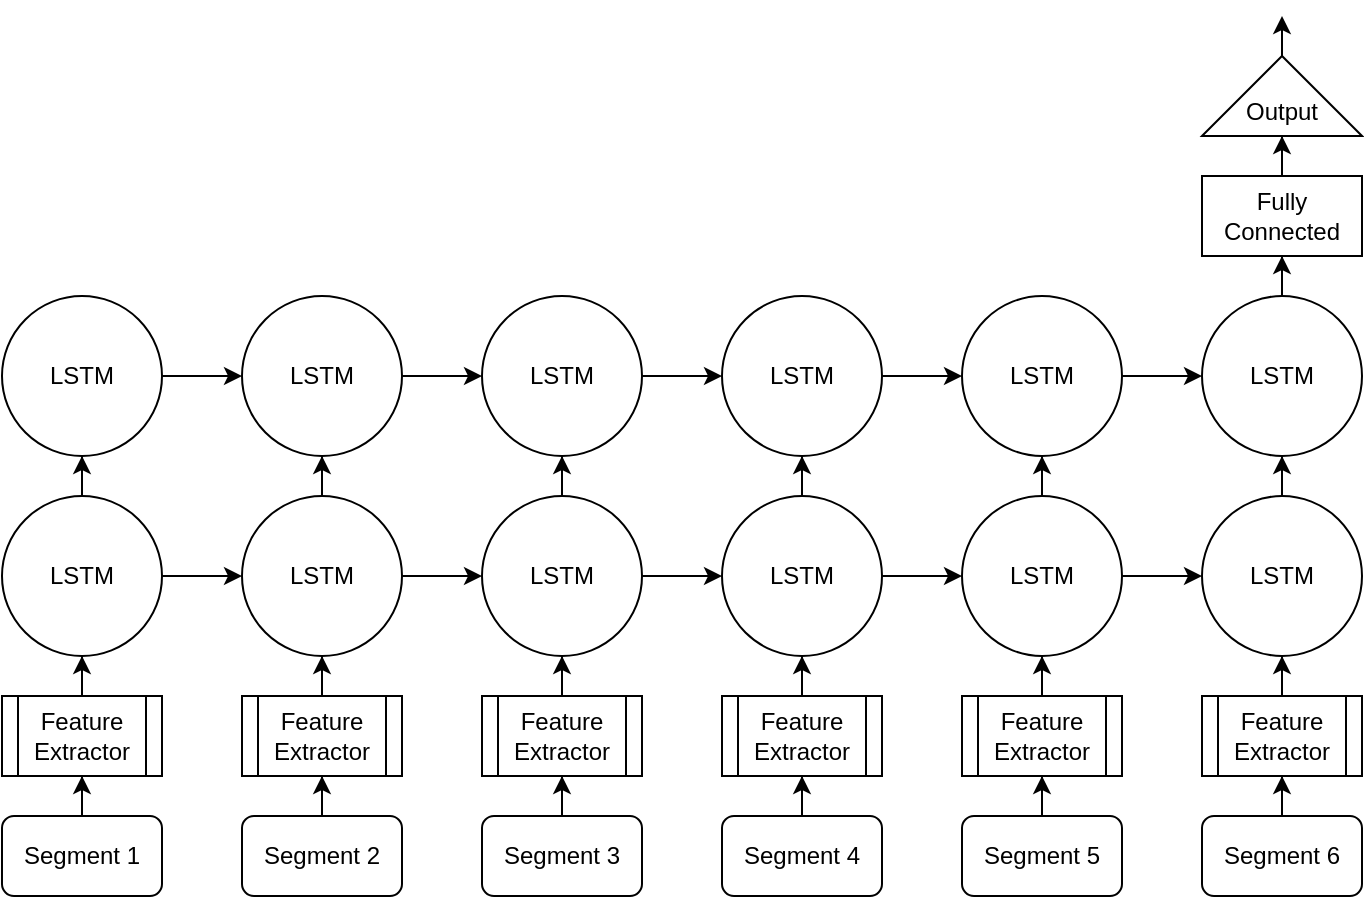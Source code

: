 <mxfile version="13.6.5" type="device"><diagram id="08vCkon5hYv65G0pEPUH" name="Page-1"><mxGraphModel dx="1422" dy="695" grid="1" gridSize="10" guides="1" tooltips="1" connect="1" arrows="1" fold="1" page="1" pageScale="1" pageWidth="850" pageHeight="1100" math="0" shadow="0"><root><mxCell id="0"/><mxCell id="1" parent="0"/><mxCell id="gcjgv40nCe_1tW4GJf-y-10" style="edgeStyle=orthogonalEdgeStyle;rounded=0;orthogonalLoop=1;jettySize=auto;html=1;strokeColor=#000000;" parent="1" source="yo3lCTCQwIQIwDGwGREe-1" target="gcjgv40nCe_1tW4GJf-y-9" edge="1"><mxGeometry relative="1" as="geometry"/></mxCell><mxCell id="yo3lCTCQwIQIwDGwGREe-1" value="Segment&amp;nbsp;1" style="rounded=1;whiteSpace=wrap;html=1;" parent="1" vertex="1"><mxGeometry x="40" y="420" width="80" height="40" as="geometry"/></mxCell><mxCell id="yo3lCTCQwIQIwDGwGREe-78" style="edgeStyle=orthogonalEdgeStyle;rounded=0;orthogonalLoop=1;jettySize=auto;html=1;" parent="1" source="yo3lCTCQwIQIwDGwGREe-11" target="yo3lCTCQwIQIwDGwGREe-36" edge="1"><mxGeometry relative="1" as="geometry"/></mxCell><mxCell id="gcjgv40nCe_1tW4GJf-y-3" style="edgeStyle=orthogonalEdgeStyle;rounded=0;orthogonalLoop=1;jettySize=auto;html=1;strokeColor=#000000;" parent="1" source="yo3lCTCQwIQIwDGwGREe-11" target="yo3lCTCQwIQIwDGwGREe-25" edge="1"><mxGeometry relative="1" as="geometry"/></mxCell><mxCell id="yo3lCTCQwIQIwDGwGREe-11" value="LSTM" style="ellipse;whiteSpace=wrap;html=1;aspect=fixed;" parent="1" vertex="1"><mxGeometry x="40" y="260" width="80" height="80" as="geometry"/></mxCell><mxCell id="yo3lCTCQwIQIwDGwGREe-83" style="edgeStyle=orthogonalEdgeStyle;rounded=0;orthogonalLoop=1;jettySize=auto;html=1;" parent="1" source="yo3lCTCQwIQIwDGwGREe-25" target="yo3lCTCQwIQIwDGwGREe-41" edge="1"><mxGeometry relative="1" as="geometry"/></mxCell><mxCell id="yo3lCTCQwIQIwDGwGREe-25" value="LSTM" style="ellipse;whiteSpace=wrap;html=1;aspect=fixed;" parent="1" vertex="1"><mxGeometry x="40" y="160" width="80" height="80" as="geometry"/></mxCell><mxCell id="gcjgv40nCe_1tW4GJf-y-17" style="edgeStyle=orthogonalEdgeStyle;rounded=0;orthogonalLoop=1;jettySize=auto;html=1;strokeColor=#000000;" parent="1" source="yo3lCTCQwIQIwDGwGREe-34" target="gcjgv40nCe_1tW4GJf-y-12" edge="1"><mxGeometry relative="1" as="geometry"/></mxCell><mxCell id="yo3lCTCQwIQIwDGwGREe-34" value="Segment&amp;nbsp;2" style="rounded=1;whiteSpace=wrap;html=1;" parent="1" vertex="1"><mxGeometry x="160" y="420" width="80" height="40" as="geometry"/></mxCell><mxCell id="yo3lCTCQwIQIwDGwGREe-79" style="edgeStyle=orthogonalEdgeStyle;rounded=0;orthogonalLoop=1;jettySize=auto;html=1;" parent="1" source="yo3lCTCQwIQIwDGwGREe-36" target="yo3lCTCQwIQIwDGwGREe-45" edge="1"><mxGeometry relative="1" as="geometry"/></mxCell><mxCell id="gcjgv40nCe_1tW4GJf-y-4" style="edgeStyle=orthogonalEdgeStyle;rounded=0;orthogonalLoop=1;jettySize=auto;html=1;strokeColor=#000000;" parent="1" source="yo3lCTCQwIQIwDGwGREe-36" target="yo3lCTCQwIQIwDGwGREe-41" edge="1"><mxGeometry relative="1" as="geometry"/></mxCell><mxCell id="yo3lCTCQwIQIwDGwGREe-36" value="LSTM" style="ellipse;whiteSpace=wrap;html=1;aspect=fixed;" parent="1" vertex="1"><mxGeometry x="160" y="260" width="80" height="80" as="geometry"/></mxCell><mxCell id="yo3lCTCQwIQIwDGwGREe-84" style="edgeStyle=orthogonalEdgeStyle;rounded=0;orthogonalLoop=1;jettySize=auto;html=1;" parent="1" source="yo3lCTCQwIQIwDGwGREe-41" target="yo3lCTCQwIQIwDGwGREe-50" edge="1"><mxGeometry relative="1" as="geometry"/></mxCell><mxCell id="yo3lCTCQwIQIwDGwGREe-41" value="LSTM" style="ellipse;whiteSpace=wrap;html=1;aspect=fixed;" parent="1" vertex="1"><mxGeometry x="160" y="160" width="80" height="80" as="geometry"/></mxCell><mxCell id="gcjgv40nCe_1tW4GJf-y-20" style="edgeStyle=orthogonalEdgeStyle;rounded=0;orthogonalLoop=1;jettySize=auto;html=1;strokeColor=#000000;" parent="1" source="yo3lCTCQwIQIwDGwGREe-43" target="gcjgv40nCe_1tW4GJf-y-13" edge="1"><mxGeometry relative="1" as="geometry"/></mxCell><mxCell id="yo3lCTCQwIQIwDGwGREe-43" value="Segment&amp;nbsp;3" style="rounded=1;whiteSpace=wrap;html=1;" parent="1" vertex="1"><mxGeometry x="280" y="420" width="80" height="40" as="geometry"/></mxCell><mxCell id="yo3lCTCQwIQIwDGwGREe-80" style="edgeStyle=orthogonalEdgeStyle;rounded=0;orthogonalLoop=1;jettySize=auto;html=1;" parent="1" source="yo3lCTCQwIQIwDGwGREe-45" target="yo3lCTCQwIQIwDGwGREe-54" edge="1"><mxGeometry relative="1" as="geometry"/></mxCell><mxCell id="gcjgv40nCe_1tW4GJf-y-5" style="edgeStyle=orthogonalEdgeStyle;rounded=0;orthogonalLoop=1;jettySize=auto;html=1;strokeColor=#000000;" parent="1" source="yo3lCTCQwIQIwDGwGREe-45" target="yo3lCTCQwIQIwDGwGREe-50" edge="1"><mxGeometry relative="1" as="geometry"/></mxCell><mxCell id="yo3lCTCQwIQIwDGwGREe-45" value="LSTM" style="ellipse;whiteSpace=wrap;html=1;aspect=fixed;" parent="1" vertex="1"><mxGeometry x="280" y="260" width="80" height="80" as="geometry"/></mxCell><mxCell id="yo3lCTCQwIQIwDGwGREe-85" style="edgeStyle=orthogonalEdgeStyle;rounded=0;orthogonalLoop=1;jettySize=auto;html=1;" parent="1" source="yo3lCTCQwIQIwDGwGREe-50" target="yo3lCTCQwIQIwDGwGREe-59" edge="1"><mxGeometry relative="1" as="geometry"/></mxCell><mxCell id="yo3lCTCQwIQIwDGwGREe-50" value="LSTM" style="ellipse;whiteSpace=wrap;html=1;aspect=fixed;" parent="1" vertex="1"><mxGeometry x="280" y="160" width="80" height="80" as="geometry"/></mxCell><mxCell id="gcjgv40nCe_1tW4GJf-y-22" style="edgeStyle=orthogonalEdgeStyle;rounded=0;orthogonalLoop=1;jettySize=auto;html=1;strokeColor=#000000;" parent="1" source="yo3lCTCQwIQIwDGwGREe-52" target="gcjgv40nCe_1tW4GJf-y-14" edge="1"><mxGeometry relative="1" as="geometry"/></mxCell><mxCell id="yo3lCTCQwIQIwDGwGREe-52" value="Segment&amp;nbsp;4" style="rounded=1;whiteSpace=wrap;html=1;" parent="1" vertex="1"><mxGeometry x="400" y="420" width="80" height="40" as="geometry"/></mxCell><mxCell id="yo3lCTCQwIQIwDGwGREe-81" style="edgeStyle=orthogonalEdgeStyle;rounded=0;orthogonalLoop=1;jettySize=auto;html=1;" parent="1" source="yo3lCTCQwIQIwDGwGREe-54" target="yo3lCTCQwIQIwDGwGREe-63" edge="1"><mxGeometry relative="1" as="geometry"/></mxCell><mxCell id="gcjgv40nCe_1tW4GJf-y-6" style="edgeStyle=orthogonalEdgeStyle;rounded=0;orthogonalLoop=1;jettySize=auto;html=1;strokeColor=#000000;" parent="1" source="yo3lCTCQwIQIwDGwGREe-54" target="yo3lCTCQwIQIwDGwGREe-59" edge="1"><mxGeometry relative="1" as="geometry"/></mxCell><mxCell id="yo3lCTCQwIQIwDGwGREe-54" value="LSTM" style="ellipse;whiteSpace=wrap;html=1;aspect=fixed;" parent="1" vertex="1"><mxGeometry x="400" y="260" width="80" height="80" as="geometry"/></mxCell><mxCell id="yo3lCTCQwIQIwDGwGREe-86" style="edgeStyle=orthogonalEdgeStyle;rounded=0;orthogonalLoop=1;jettySize=auto;html=1;" parent="1" source="yo3lCTCQwIQIwDGwGREe-59" target="yo3lCTCQwIQIwDGwGREe-68" edge="1"><mxGeometry relative="1" as="geometry"/></mxCell><mxCell id="yo3lCTCQwIQIwDGwGREe-59" value="LSTM" style="ellipse;whiteSpace=wrap;html=1;aspect=fixed;" parent="1" vertex="1"><mxGeometry x="400" y="160" width="80" height="80" as="geometry"/></mxCell><mxCell id="gcjgv40nCe_1tW4GJf-y-24" style="edgeStyle=orthogonalEdgeStyle;rounded=0;orthogonalLoop=1;jettySize=auto;html=1;strokeColor=#000000;" parent="1" source="yo3lCTCQwIQIwDGwGREe-61" target="gcjgv40nCe_1tW4GJf-y-15" edge="1"><mxGeometry relative="1" as="geometry"/></mxCell><mxCell id="yo3lCTCQwIQIwDGwGREe-61" value="Segment&amp;nbsp;5" style="rounded=1;whiteSpace=wrap;html=1;" parent="1" vertex="1"><mxGeometry x="520" y="420" width="80" height="40" as="geometry"/></mxCell><mxCell id="yo3lCTCQwIQIwDGwGREe-82" style="edgeStyle=orthogonalEdgeStyle;rounded=0;orthogonalLoop=1;jettySize=auto;html=1;" parent="1" source="yo3lCTCQwIQIwDGwGREe-63" target="yo3lCTCQwIQIwDGwGREe-72" edge="1"><mxGeometry relative="1" as="geometry"/></mxCell><mxCell id="gcjgv40nCe_1tW4GJf-y-7" style="edgeStyle=orthogonalEdgeStyle;rounded=0;orthogonalLoop=1;jettySize=auto;html=1;entryX=0.5;entryY=1;entryDx=0;entryDy=0;strokeColor=#000000;" parent="1" source="yo3lCTCQwIQIwDGwGREe-63" target="yo3lCTCQwIQIwDGwGREe-68" edge="1"><mxGeometry relative="1" as="geometry"/></mxCell><mxCell id="yo3lCTCQwIQIwDGwGREe-63" value="LSTM" style="ellipse;whiteSpace=wrap;html=1;aspect=fixed;" parent="1" vertex="1"><mxGeometry x="520" y="260" width="80" height="80" as="geometry"/></mxCell><mxCell id="yo3lCTCQwIQIwDGwGREe-87" style="edgeStyle=orthogonalEdgeStyle;rounded=0;orthogonalLoop=1;jettySize=auto;html=1;" parent="1" source="yo3lCTCQwIQIwDGwGREe-68" target="yo3lCTCQwIQIwDGwGREe-77" edge="1"><mxGeometry relative="1" as="geometry"/></mxCell><mxCell id="yo3lCTCQwIQIwDGwGREe-68" value="LSTM" style="ellipse;whiteSpace=wrap;html=1;aspect=fixed;" parent="1" vertex="1"><mxGeometry x="520" y="160" width="80" height="80" as="geometry"/></mxCell><mxCell id="gcjgv40nCe_1tW4GJf-y-26" style="edgeStyle=orthogonalEdgeStyle;rounded=0;orthogonalLoop=1;jettySize=auto;html=1;strokeColor=#000000;" parent="1" source="yo3lCTCQwIQIwDGwGREe-70" target="gcjgv40nCe_1tW4GJf-y-16" edge="1"><mxGeometry relative="1" as="geometry"/></mxCell><mxCell id="yo3lCTCQwIQIwDGwGREe-70" value="Segment&amp;nbsp;6" style="rounded=1;whiteSpace=wrap;html=1;" parent="1" vertex="1"><mxGeometry x="640" y="420" width="80" height="40" as="geometry"/></mxCell><mxCell id="gcjgv40nCe_1tW4GJf-y-8" style="edgeStyle=orthogonalEdgeStyle;rounded=0;orthogonalLoop=1;jettySize=auto;html=1;strokeColor=#000000;" parent="1" source="yo3lCTCQwIQIwDGwGREe-72" target="yo3lCTCQwIQIwDGwGREe-77" edge="1"><mxGeometry relative="1" as="geometry"/></mxCell><mxCell id="yo3lCTCQwIQIwDGwGREe-72" value="LSTM" style="ellipse;whiteSpace=wrap;html=1;aspect=fixed;" parent="1" vertex="1"><mxGeometry x="640" y="260" width="80" height="80" as="geometry"/></mxCell><mxCell id="gcjgv40nCe_1tW4GJf-y-2" style="edgeStyle=orthogonalEdgeStyle;rounded=0;orthogonalLoop=1;jettySize=auto;html=1;strokeColor=#000000;" parent="1" source="yo3lCTCQwIQIwDGwGREe-77" target="yo3lCTCQwIQIwDGwGREe-89" edge="1"><mxGeometry relative="1" as="geometry"/></mxCell><mxCell id="yo3lCTCQwIQIwDGwGREe-77" value="LSTM" style="ellipse;whiteSpace=wrap;html=1;aspect=fixed;" parent="1" vertex="1"><mxGeometry x="640" y="160" width="80" height="80" as="geometry"/></mxCell><mxCell id="yo3lCTCQwIQIwDGwGREe-104" style="edgeStyle=orthogonalEdgeStyle;rounded=0;orthogonalLoop=1;jettySize=auto;html=1;exitX=1;exitY=0.5;exitDx=0;exitDy=0;" parent="1" source="yo3lCTCQwIQIwDGwGREe-88" edge="1"><mxGeometry relative="1" as="geometry"><mxPoint x="680" y="20" as="targetPoint"/></mxGeometry></mxCell><mxCell id="yo3lCTCQwIQIwDGwGREe-88" value="&lt;br&gt;Output" style="triangle;whiteSpace=wrap;html=1;direction=north;" parent="1" vertex="1"><mxGeometry x="640" y="40" width="80" height="40" as="geometry"/></mxCell><mxCell id="gcjgv40nCe_1tW4GJf-y-1" style="edgeStyle=orthogonalEdgeStyle;rounded=0;orthogonalLoop=1;jettySize=auto;html=1;strokeColor=#000000;" parent="1" source="yo3lCTCQwIQIwDGwGREe-89" target="yo3lCTCQwIQIwDGwGREe-88" edge="1"><mxGeometry relative="1" as="geometry"/></mxCell><mxCell id="yo3lCTCQwIQIwDGwGREe-89" value="Fully&lt;br&gt;Connected" style="rounded=0;whiteSpace=wrap;html=1;" parent="1" vertex="1"><mxGeometry x="640" y="100" width="80" height="40" as="geometry"/></mxCell><mxCell id="gcjgv40nCe_1tW4GJf-y-11" style="edgeStyle=orthogonalEdgeStyle;rounded=0;orthogonalLoop=1;jettySize=auto;html=1;strokeColor=#000000;" parent="1" source="gcjgv40nCe_1tW4GJf-y-9" target="yo3lCTCQwIQIwDGwGREe-11" edge="1"><mxGeometry relative="1" as="geometry"/></mxCell><mxCell id="gcjgv40nCe_1tW4GJf-y-9" value="Feature&lt;br&gt;Extractor" style="shape=process;whiteSpace=wrap;html=1;backgroundOutline=1;rounded=0;strokeColor=#000000;fillColor=#ffffff;" parent="1" vertex="1"><mxGeometry x="40" y="360" width="80" height="40" as="geometry"/></mxCell><mxCell id="gcjgv40nCe_1tW4GJf-y-18" style="edgeStyle=orthogonalEdgeStyle;rounded=0;orthogonalLoop=1;jettySize=auto;html=1;strokeColor=#000000;" parent="1" source="gcjgv40nCe_1tW4GJf-y-12" target="yo3lCTCQwIQIwDGwGREe-36" edge="1"><mxGeometry relative="1" as="geometry"/></mxCell><mxCell id="gcjgv40nCe_1tW4GJf-y-12" value="Feature&lt;br&gt;Extractor" style="shape=process;whiteSpace=wrap;html=1;backgroundOutline=1;rounded=0;strokeColor=#000000;fillColor=#ffffff;" parent="1" vertex="1"><mxGeometry x="160" y="360" width="80" height="40" as="geometry"/></mxCell><mxCell id="gcjgv40nCe_1tW4GJf-y-21" style="edgeStyle=orthogonalEdgeStyle;rounded=0;orthogonalLoop=1;jettySize=auto;html=1;strokeColor=#000000;" parent="1" source="gcjgv40nCe_1tW4GJf-y-13" target="yo3lCTCQwIQIwDGwGREe-45" edge="1"><mxGeometry relative="1" as="geometry"/></mxCell><mxCell id="gcjgv40nCe_1tW4GJf-y-13" value="Feature&lt;br&gt;Extractor" style="shape=process;whiteSpace=wrap;html=1;backgroundOutline=1;rounded=0;strokeColor=#000000;fillColor=#ffffff;" parent="1" vertex="1"><mxGeometry x="280" y="360" width="80" height="40" as="geometry"/></mxCell><mxCell id="gcjgv40nCe_1tW4GJf-y-23" style="edgeStyle=orthogonalEdgeStyle;rounded=0;orthogonalLoop=1;jettySize=auto;html=1;strokeColor=#000000;" parent="1" source="gcjgv40nCe_1tW4GJf-y-14" target="yo3lCTCQwIQIwDGwGREe-54" edge="1"><mxGeometry relative="1" as="geometry"/></mxCell><mxCell id="gcjgv40nCe_1tW4GJf-y-14" value="Feature&lt;br&gt;Extractor" style="shape=process;whiteSpace=wrap;html=1;backgroundOutline=1;rounded=0;strokeColor=#000000;fillColor=#ffffff;" parent="1" vertex="1"><mxGeometry x="400" y="360" width="80" height="40" as="geometry"/></mxCell><mxCell id="gcjgv40nCe_1tW4GJf-y-25" style="edgeStyle=orthogonalEdgeStyle;rounded=0;orthogonalLoop=1;jettySize=auto;html=1;strokeColor=#000000;" parent="1" source="gcjgv40nCe_1tW4GJf-y-15" target="yo3lCTCQwIQIwDGwGREe-63" edge="1"><mxGeometry relative="1" as="geometry"/></mxCell><mxCell id="gcjgv40nCe_1tW4GJf-y-15" value="Feature&lt;br&gt;Extractor" style="shape=process;whiteSpace=wrap;html=1;backgroundOutline=1;rounded=0;strokeColor=#000000;fillColor=#ffffff;" parent="1" vertex="1"><mxGeometry x="520" y="360" width="80" height="40" as="geometry"/></mxCell><mxCell id="gcjgv40nCe_1tW4GJf-y-27" style="edgeStyle=orthogonalEdgeStyle;rounded=0;orthogonalLoop=1;jettySize=auto;html=1;strokeColor=#000000;" parent="1" source="gcjgv40nCe_1tW4GJf-y-16" target="yo3lCTCQwIQIwDGwGREe-72" edge="1"><mxGeometry relative="1" as="geometry"/></mxCell><mxCell id="gcjgv40nCe_1tW4GJf-y-16" value="Feature&lt;br&gt;Extractor" style="shape=process;whiteSpace=wrap;html=1;backgroundOutline=1;rounded=0;strokeColor=#000000;fillColor=#ffffff;" parent="1" vertex="1"><mxGeometry x="640" y="360" width="80" height="40" as="geometry"/></mxCell></root></mxGraphModel></diagram></mxfile>